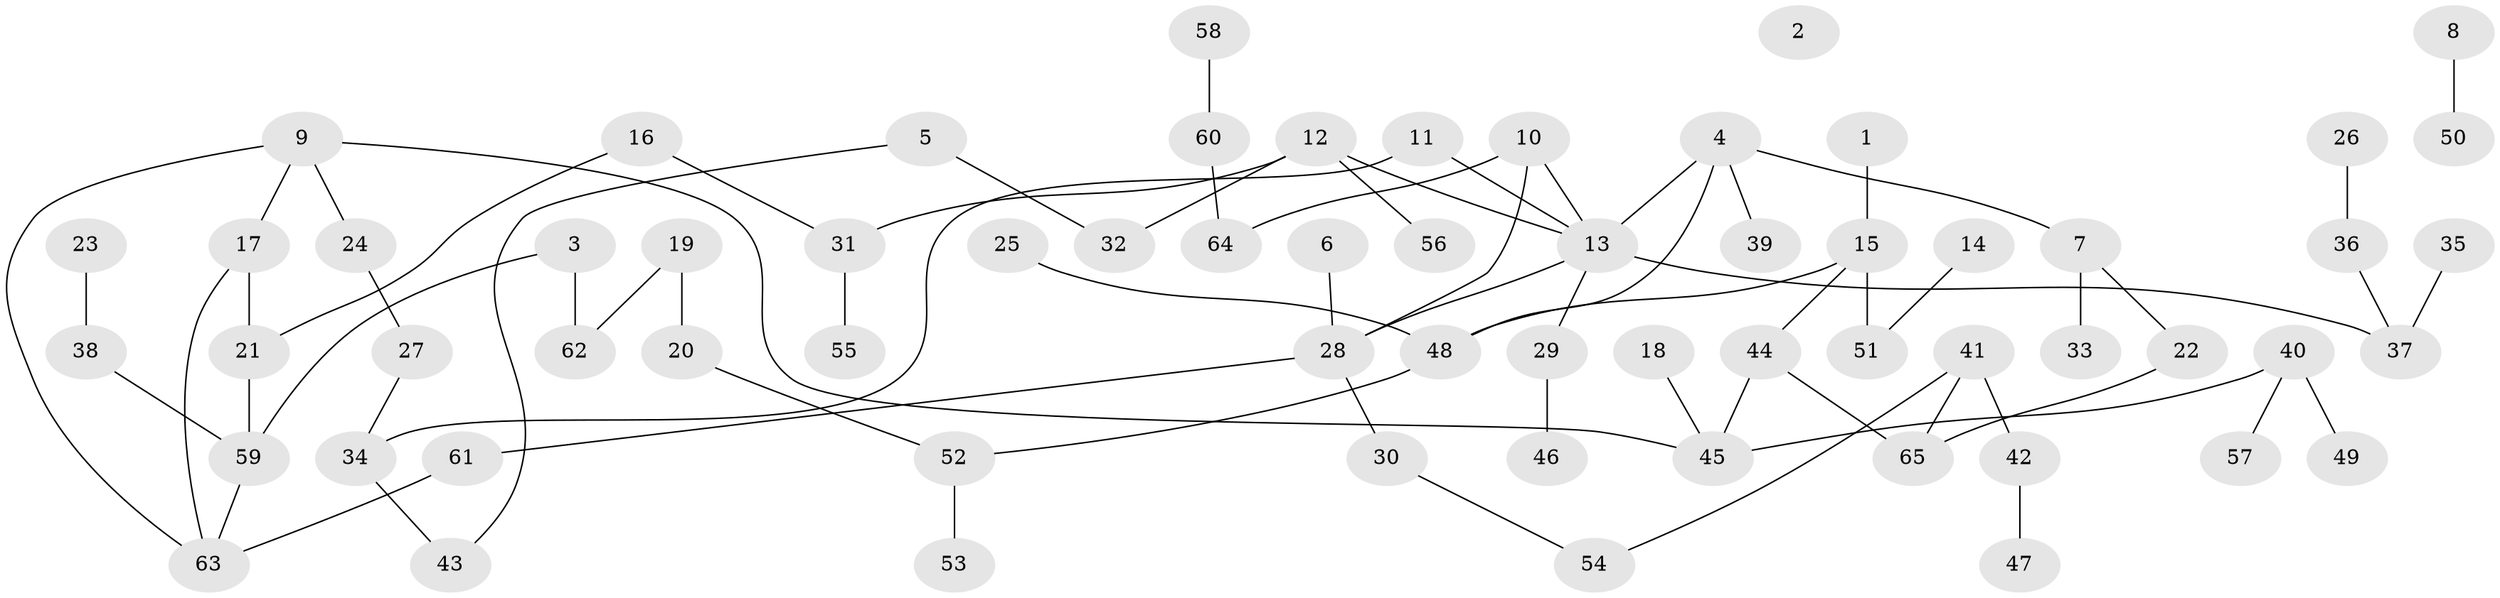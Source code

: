 // coarse degree distribution, {0: 0.05128205128205128, 1: 0.3076923076923077, 6: 0.05128205128205128, 2: 0.4358974358974359, 5: 0.07692307692307693, 3: 0.02564102564102564, 4: 0.05128205128205128}
// Generated by graph-tools (version 1.1) at 2025/42/03/04/25 21:42:17]
// undirected, 65 vertices, 72 edges
graph export_dot {
graph [start="1"]
  node [color=gray90,style=filled];
  1;
  2;
  3;
  4;
  5;
  6;
  7;
  8;
  9;
  10;
  11;
  12;
  13;
  14;
  15;
  16;
  17;
  18;
  19;
  20;
  21;
  22;
  23;
  24;
  25;
  26;
  27;
  28;
  29;
  30;
  31;
  32;
  33;
  34;
  35;
  36;
  37;
  38;
  39;
  40;
  41;
  42;
  43;
  44;
  45;
  46;
  47;
  48;
  49;
  50;
  51;
  52;
  53;
  54;
  55;
  56;
  57;
  58;
  59;
  60;
  61;
  62;
  63;
  64;
  65;
  1 -- 15;
  3 -- 59;
  3 -- 62;
  4 -- 7;
  4 -- 13;
  4 -- 39;
  4 -- 48;
  5 -- 32;
  5 -- 43;
  6 -- 28;
  7 -- 22;
  7 -- 33;
  8 -- 50;
  9 -- 17;
  9 -- 24;
  9 -- 45;
  9 -- 63;
  10 -- 13;
  10 -- 28;
  10 -- 64;
  11 -- 13;
  11 -- 34;
  12 -- 13;
  12 -- 31;
  12 -- 32;
  12 -- 56;
  13 -- 28;
  13 -- 29;
  13 -- 37;
  14 -- 51;
  15 -- 44;
  15 -- 48;
  15 -- 51;
  16 -- 21;
  16 -- 31;
  17 -- 21;
  17 -- 63;
  18 -- 45;
  19 -- 20;
  19 -- 62;
  20 -- 52;
  21 -- 59;
  22 -- 65;
  23 -- 38;
  24 -- 27;
  25 -- 48;
  26 -- 36;
  27 -- 34;
  28 -- 30;
  28 -- 61;
  29 -- 46;
  30 -- 54;
  31 -- 55;
  34 -- 43;
  35 -- 37;
  36 -- 37;
  38 -- 59;
  40 -- 45;
  40 -- 49;
  40 -- 57;
  41 -- 42;
  41 -- 54;
  41 -- 65;
  42 -- 47;
  44 -- 45;
  44 -- 65;
  48 -- 52;
  52 -- 53;
  58 -- 60;
  59 -- 63;
  60 -- 64;
  61 -- 63;
}
